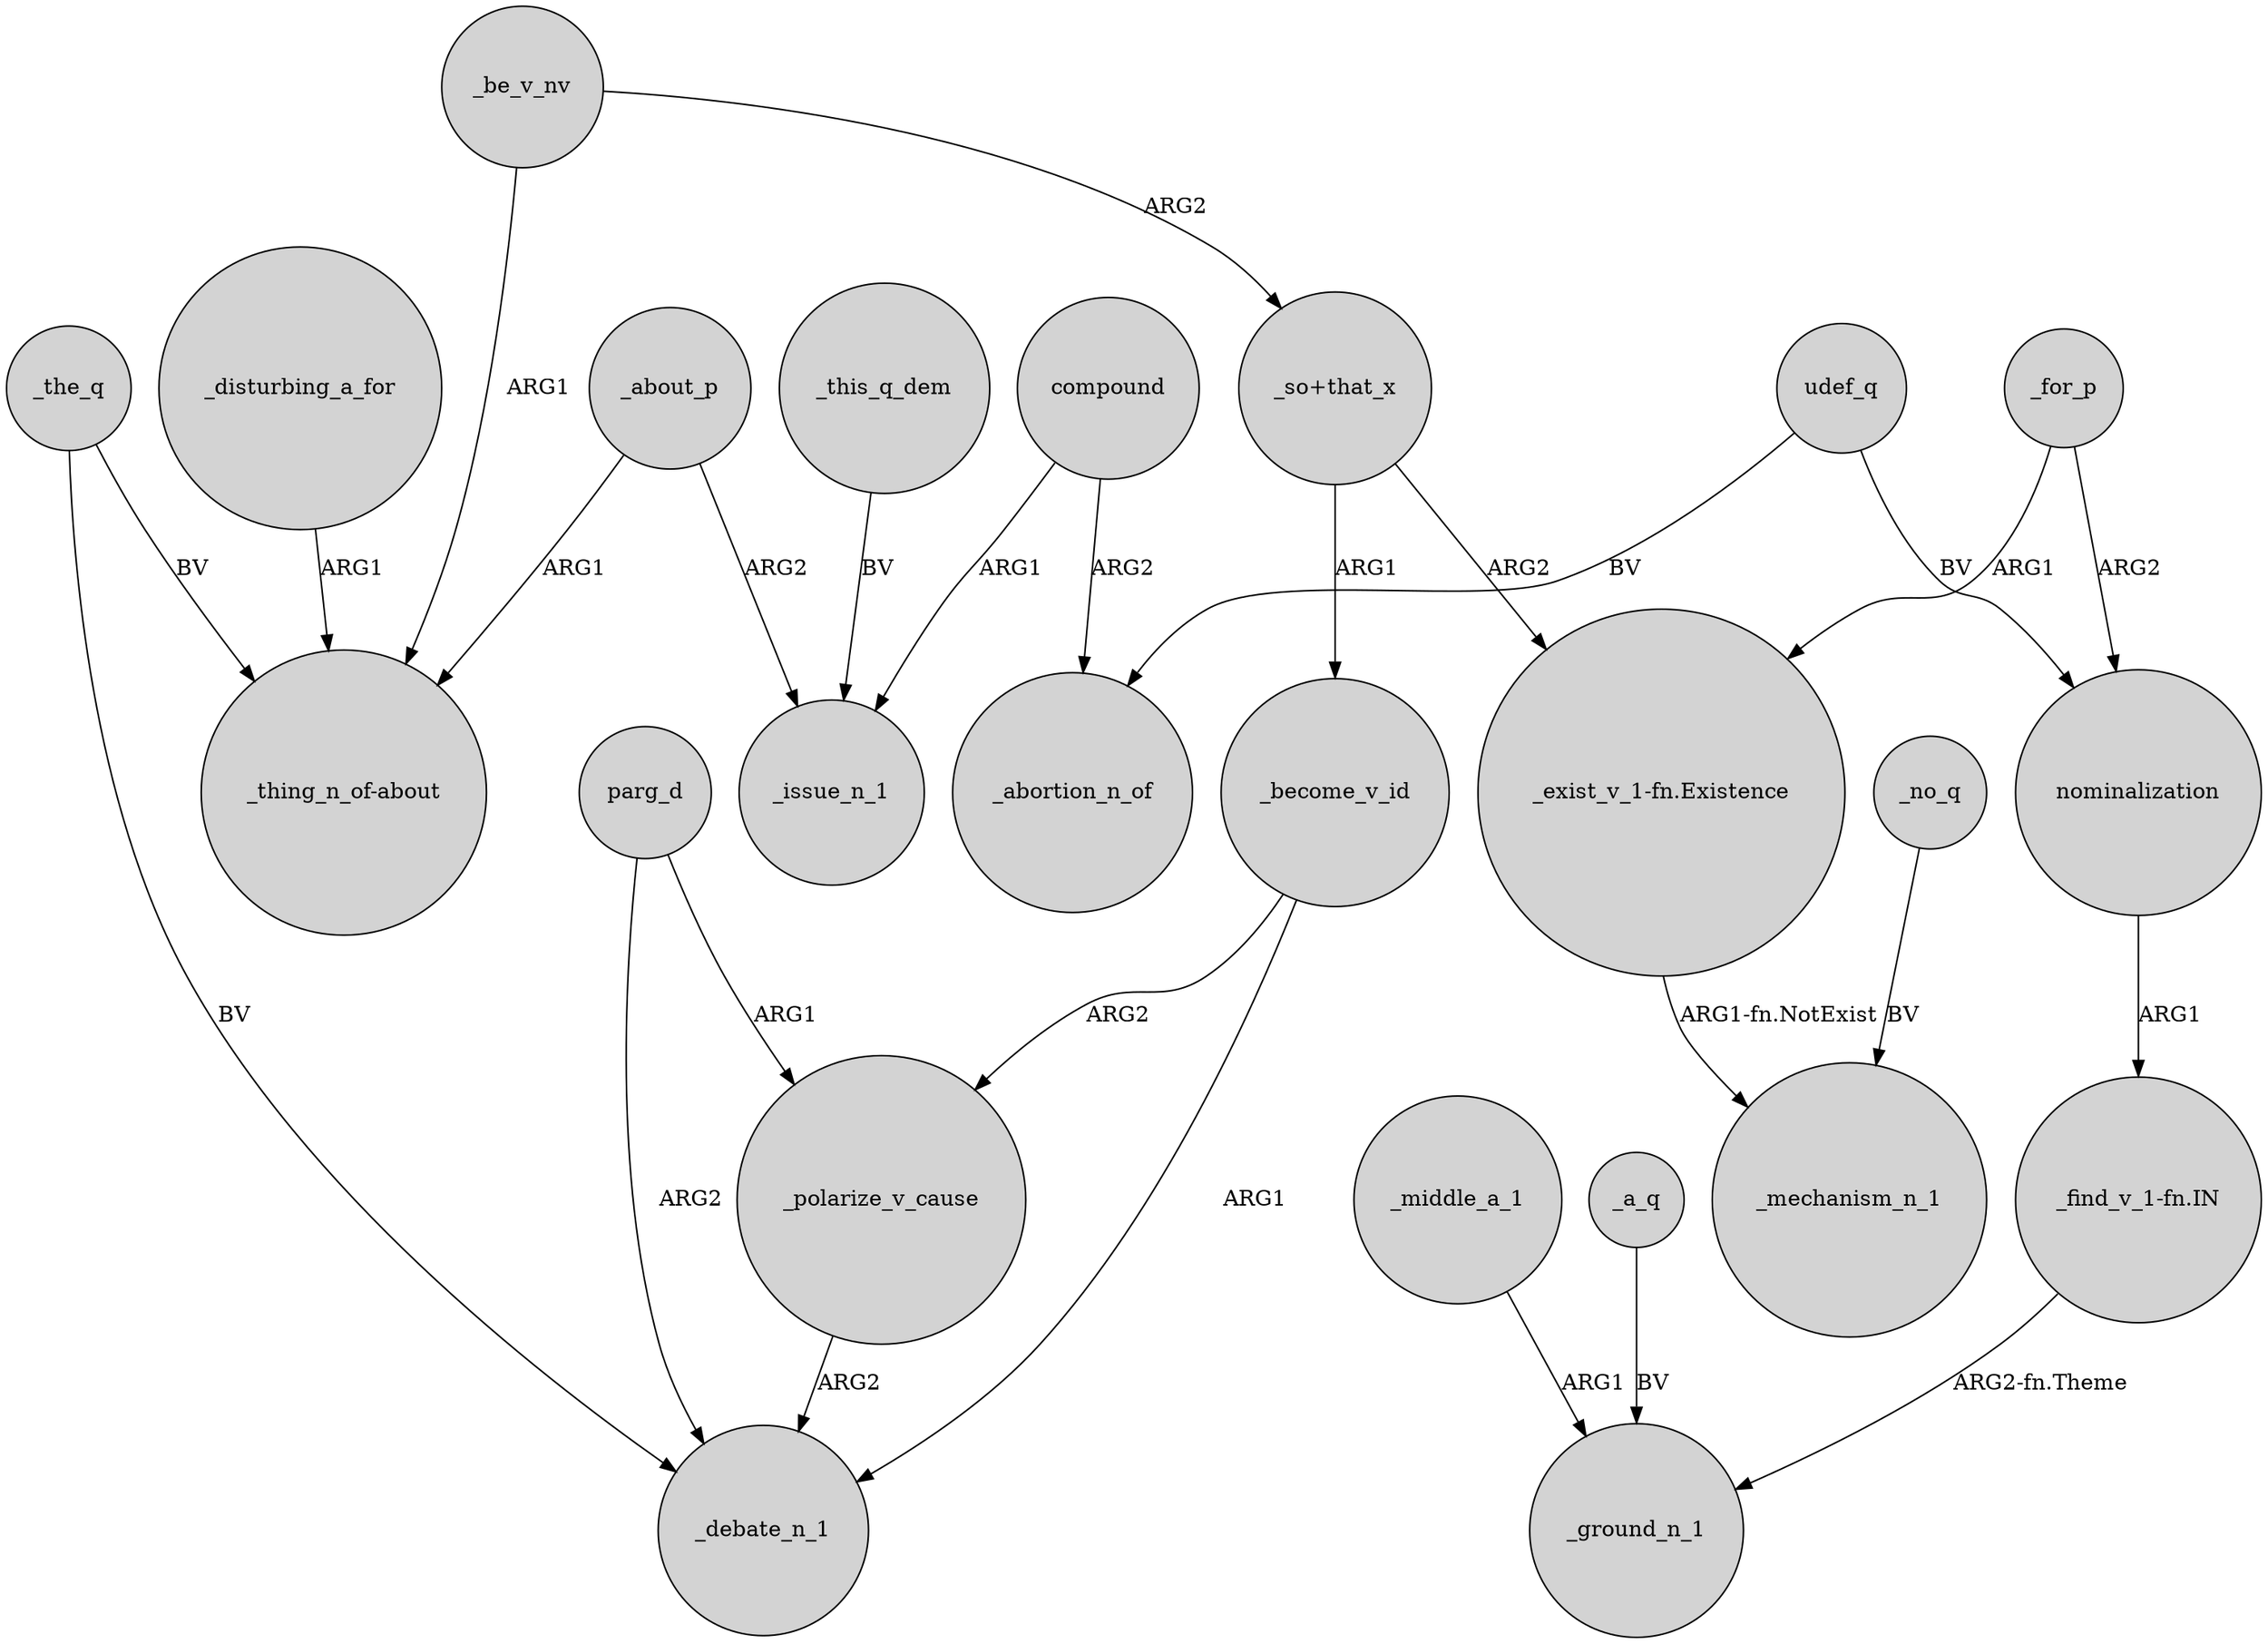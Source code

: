 digraph {
	node [shape=circle style=filled]
	_become_v_id -> _debate_n_1 [label=ARG1]
	_about_p -> _issue_n_1 [label=ARG2]
	_for_p -> nominalization [label=ARG2]
	"_so+that_x" -> "_exist_v_1-fn.Existence" [label=ARG2]
	_be_v_nv -> "_thing_n_of-about" [label=ARG1]
	_become_v_id -> _polarize_v_cause [label=ARG2]
	_no_q -> _mechanism_n_1 [label=BV]
	"_so+that_x" -> _become_v_id [label=ARG1]
	parg_d -> _debate_n_1 [label=ARG2]
	_about_p -> "_thing_n_of-about" [label=ARG1]
	nominalization -> "_find_v_1-fn.IN" [label=ARG1]
	_for_p -> "_exist_v_1-fn.Existence" [label=ARG1]
	"_find_v_1-fn.IN" -> _ground_n_1 [label="ARG2-fn.Theme"]
	parg_d -> _polarize_v_cause [label=ARG1]
	_this_q_dem -> _issue_n_1 [label=BV]
	"_exist_v_1-fn.Existence" -> _mechanism_n_1 [label="ARG1-fn.NotExist"]
	_the_q -> _debate_n_1 [label=BV]
	udef_q -> nominalization [label=BV]
	compound -> _issue_n_1 [label=ARG1]
	_disturbing_a_for -> "_thing_n_of-about" [label=ARG1]
	_middle_a_1 -> _ground_n_1 [label=ARG1]
	udef_q -> _abortion_n_of [label=BV]
	_a_q -> _ground_n_1 [label=BV]
	_the_q -> "_thing_n_of-about" [label=BV]
	compound -> _abortion_n_of [label=ARG2]
	_polarize_v_cause -> _debate_n_1 [label=ARG2]
	_be_v_nv -> "_so+that_x" [label=ARG2]
}
